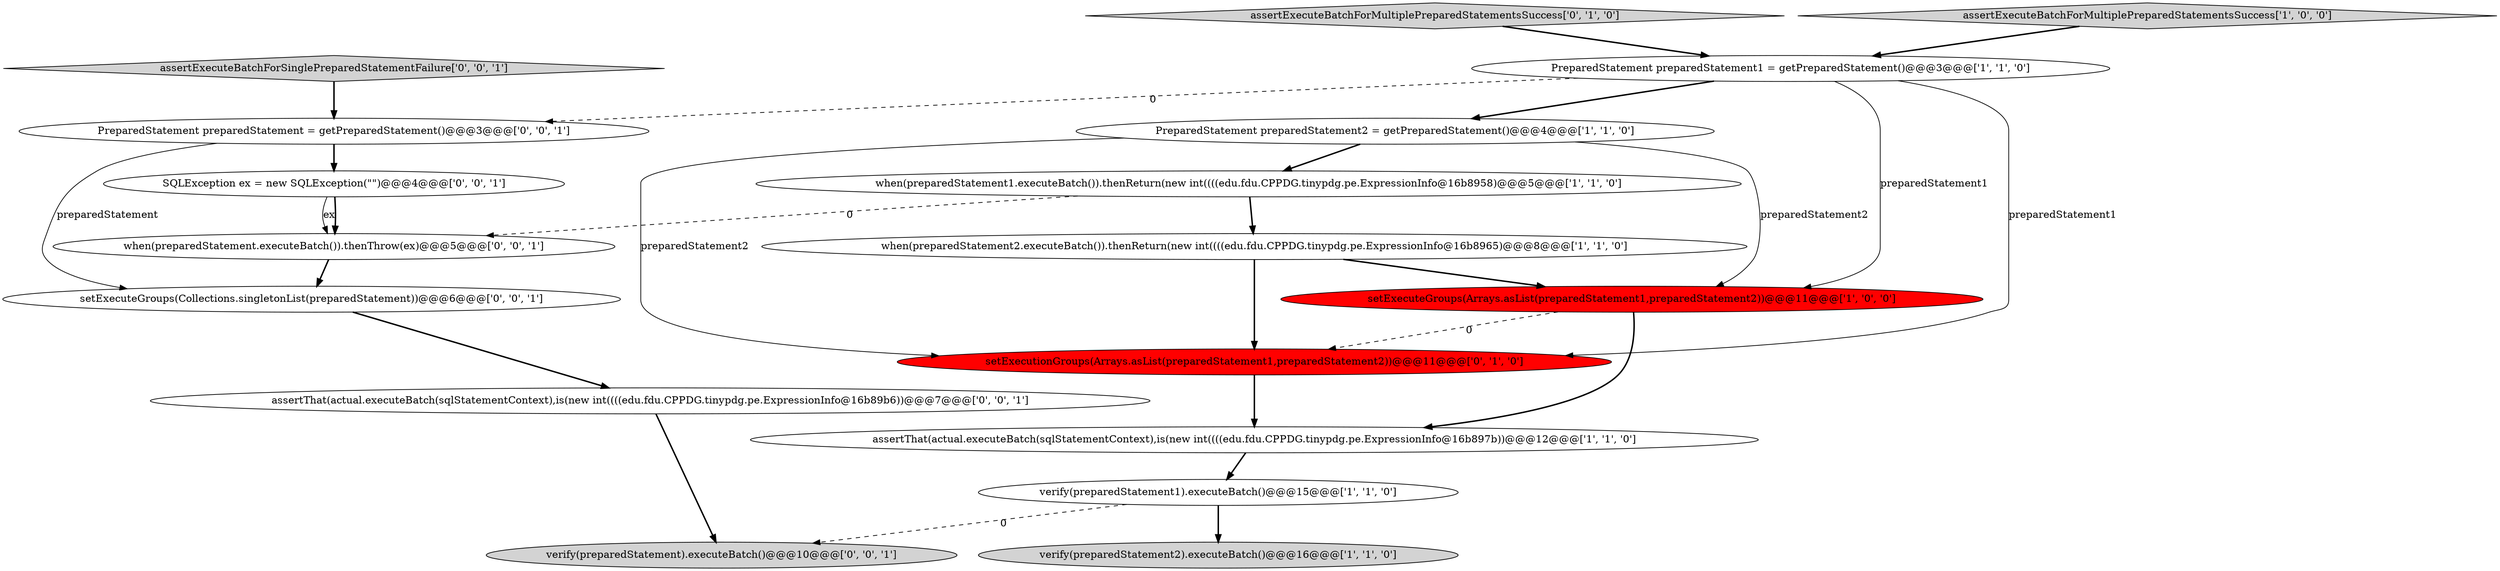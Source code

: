 digraph {
8 [style = filled, label = "verify(preparedStatement1).executeBatch()@@@15@@@['1', '1', '0']", fillcolor = white, shape = ellipse image = "AAA0AAABBB1BBB"];
12 [style = filled, label = "setExecuteGroups(Collections.singletonList(preparedStatement))@@@6@@@['0', '0', '1']", fillcolor = white, shape = ellipse image = "AAA0AAABBB3BBB"];
11 [style = filled, label = "when(preparedStatement.executeBatch()).thenThrow(ex)@@@5@@@['0', '0', '1']", fillcolor = white, shape = ellipse image = "AAA0AAABBB3BBB"];
1 [style = filled, label = "setExecuteGroups(Arrays.asList(preparedStatement1,preparedStatement2))@@@11@@@['1', '0', '0']", fillcolor = red, shape = ellipse image = "AAA1AAABBB1BBB"];
6 [style = filled, label = "assertThat(actual.executeBatch(sqlStatementContext),is(new int((((edu.fdu.CPPDG.tinypdg.pe.ExpressionInfo@16b897b))@@@12@@@['1', '1', '0']", fillcolor = white, shape = ellipse image = "AAA0AAABBB1BBB"];
13 [style = filled, label = "verify(preparedStatement).executeBatch()@@@10@@@['0', '0', '1']", fillcolor = lightgray, shape = ellipse image = "AAA0AAABBB3BBB"];
14 [style = filled, label = "PreparedStatement preparedStatement = getPreparedStatement()@@@3@@@['0', '0', '1']", fillcolor = white, shape = ellipse image = "AAA0AAABBB3BBB"];
17 [style = filled, label = "assertExecuteBatchForSinglePreparedStatementFailure['0', '0', '1']", fillcolor = lightgray, shape = diamond image = "AAA0AAABBB3BBB"];
2 [style = filled, label = "when(preparedStatement2.executeBatch()).thenReturn(new int((((edu.fdu.CPPDG.tinypdg.pe.ExpressionInfo@16b8965)@@@8@@@['1', '1', '0']", fillcolor = white, shape = ellipse image = "AAA0AAABBB1BBB"];
4 [style = filled, label = "PreparedStatement preparedStatement2 = getPreparedStatement()@@@4@@@['1', '1', '0']", fillcolor = white, shape = ellipse image = "AAA0AAABBB1BBB"];
9 [style = filled, label = "assertExecuteBatchForMultiplePreparedStatementsSuccess['0', '1', '0']", fillcolor = lightgray, shape = diamond image = "AAA0AAABBB2BBB"];
5 [style = filled, label = "verify(preparedStatement2).executeBatch()@@@16@@@['1', '1', '0']", fillcolor = lightgray, shape = ellipse image = "AAA0AAABBB1BBB"];
15 [style = filled, label = "SQLException ex = new SQLException(\"\")@@@4@@@['0', '0', '1']", fillcolor = white, shape = ellipse image = "AAA0AAABBB3BBB"];
16 [style = filled, label = "assertThat(actual.executeBatch(sqlStatementContext),is(new int((((edu.fdu.CPPDG.tinypdg.pe.ExpressionInfo@16b89b6))@@@7@@@['0', '0', '1']", fillcolor = white, shape = ellipse image = "AAA0AAABBB3BBB"];
7 [style = filled, label = "PreparedStatement preparedStatement1 = getPreparedStatement()@@@3@@@['1', '1', '0']", fillcolor = white, shape = ellipse image = "AAA0AAABBB1BBB"];
3 [style = filled, label = "assertExecuteBatchForMultiplePreparedStatementsSuccess['1', '0', '0']", fillcolor = lightgray, shape = diamond image = "AAA0AAABBB1BBB"];
10 [style = filled, label = "setExecutionGroups(Arrays.asList(preparedStatement1,preparedStatement2))@@@11@@@['0', '1', '0']", fillcolor = red, shape = ellipse image = "AAA1AAABBB2BBB"];
0 [style = filled, label = "when(preparedStatement1.executeBatch()).thenReturn(new int((((edu.fdu.CPPDG.tinypdg.pe.ExpressionInfo@16b8958)@@@5@@@['1', '1', '0']", fillcolor = white, shape = ellipse image = "AAA0AAABBB1BBB"];
16->13 [style = bold, label=""];
2->1 [style = bold, label=""];
15->11 [style = solid, label="ex"];
7->14 [style = dashed, label="0"];
0->2 [style = bold, label=""];
11->12 [style = bold, label=""];
0->11 [style = dashed, label="0"];
12->16 [style = bold, label=""];
1->10 [style = dashed, label="0"];
7->4 [style = bold, label=""];
9->7 [style = bold, label=""];
2->10 [style = bold, label=""];
10->6 [style = bold, label=""];
4->0 [style = bold, label=""];
8->13 [style = dashed, label="0"];
7->1 [style = solid, label="preparedStatement1"];
7->10 [style = solid, label="preparedStatement1"];
1->6 [style = bold, label=""];
15->11 [style = bold, label=""];
8->5 [style = bold, label=""];
3->7 [style = bold, label=""];
17->14 [style = bold, label=""];
6->8 [style = bold, label=""];
14->12 [style = solid, label="preparedStatement"];
14->15 [style = bold, label=""];
4->10 [style = solid, label="preparedStatement2"];
4->1 [style = solid, label="preparedStatement2"];
}
